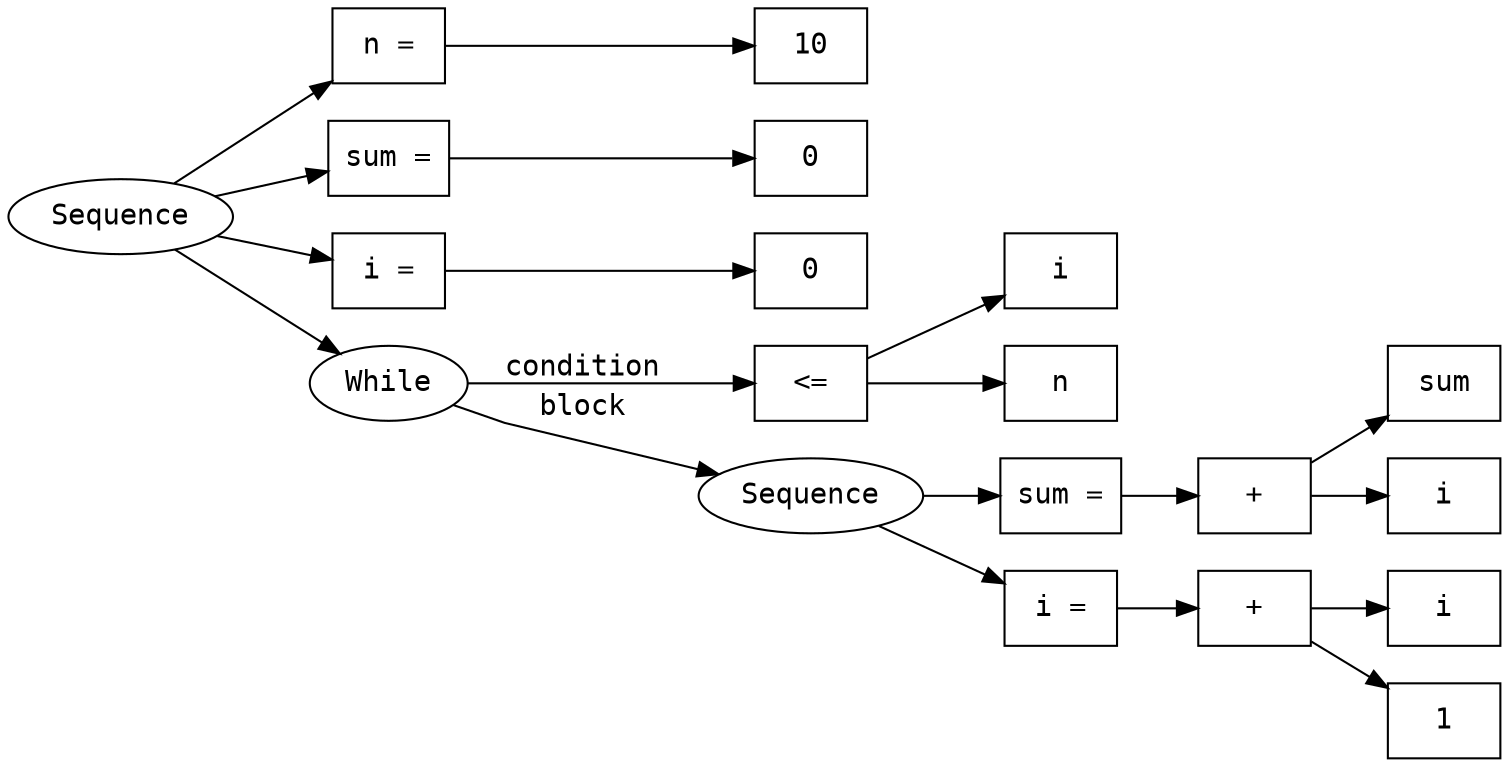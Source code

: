 digraph {
	graph [rankdir=LR splines=polyline]
	node [fontname=monospace]
	edge [fontname=monospace]
	Seq1 [label=Sequence]
	S1 [label="n =" shape=box]
	Element909625855639 [label=10 shape=box]
	S1 -> Element909625855639
	Seq1 -> S1
	S2 [label="sum =" shape=box]
	Element620941161551 [label=0 shape=box]
	S2 -> Element620941161551
	Seq1 -> S2
	S3 [label="i =" shape=box]
	Element207078805374 [label=0 shape=box]
	S3 -> Element207078805374
	Seq1 -> S3
	W4 [label=While]
	Element498972670620 [label="<=" shape=box]
	Element170058759583 [label=i shape=box]
	Element498972670620 -> Element170058759583
	Element27506338247 [label=n shape=box]
	Element498972670620 -> Element27506338247
	W4 -> Element498972670620 [label=condition]
	Seq5 [label=Sequence]
	S5 [label="sum =" shape=box]
	Element220816669001 [label="+" shape=box]
	Element811132908277 [label=sum shape=box]
	Element220816669001 -> Element811132908277
	Element508693904591 [label=i shape=box]
	Element220816669001 -> Element508693904591
	S5 -> Element220816669001
	Seq5 -> S5
	S6 [label="i =" shape=box]
	Element322921976421 [label="+" shape=box]
	Element125824898366 [label=i shape=box]
	Element322921976421 -> Element125824898366
	Element248532066094 [label=1 shape=box]
	Element322921976421 -> Element248532066094
	S6 -> Element322921976421
	Seq5 -> S6
	W4 -> Seq5 [label=block]
	Seq1 -> W4
}
